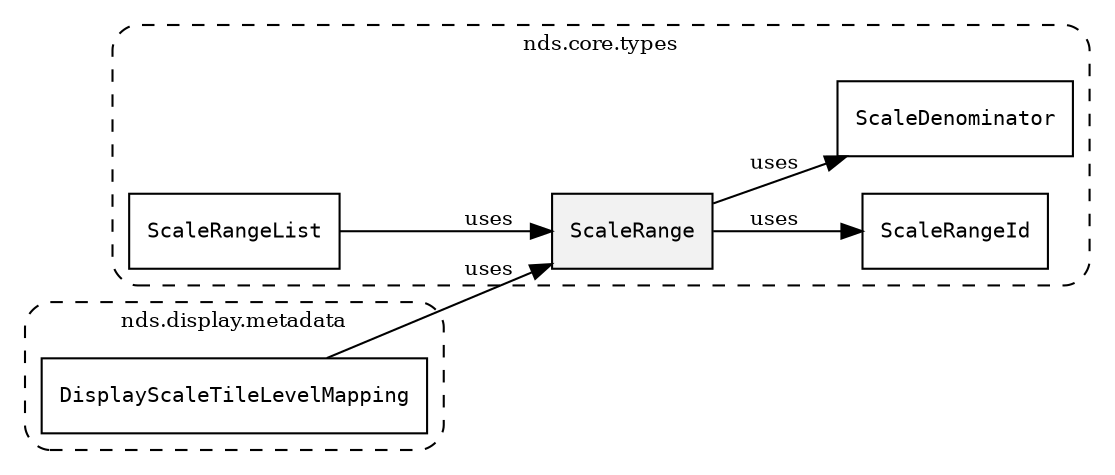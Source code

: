 /**
 * This dot file creates symbol collaboration diagram for ScaleRange.
 */
digraph ZSERIO
{
    node [shape=box, fontsize=10];
    rankdir="LR";
    fontsize=10;
    tooltip="ScaleRange collaboration diagram";

    subgraph "cluster_nds.core.types"
    {
        style="dashed, rounded";
        label="nds.core.types";
        tooltip="Package nds.core.types";
        href="../../../content/packages/nds.core.types.html#Package-nds-core-types";
        target="_parent";

        "ScaleRange" [style="filled", fillcolor="#0000000D", target="_parent", label=<<font face="monospace"><table align="center" border="0" cellspacing="0" cellpadding="0"><tr><td href="../../../content/packages/nds.core.types.html#Structure-ScaleRange" title="Structure defined in nds.core.types">ScaleRange</td></tr></table></font>>];
        "ScaleRangeId" [target="_parent", label=<<font face="monospace"><table align="center" border="0" cellspacing="0" cellpadding="0"><tr><td href="../../../content/packages/nds.core.types.html#Subtype-ScaleRangeId" title="Subtype defined in nds.core.types">ScaleRangeId</td></tr></table></font>>];
        "ScaleDenominator" [target="_parent", label=<<font face="monospace"><table align="center" border="0" cellspacing="0" cellpadding="0"><tr><td href="../../../content/packages/nds.core.types.html#Subtype-ScaleDenominator" title="Subtype defined in nds.core.types">ScaleDenominator</td></tr></table></font>>];
        "ScaleRangeList" [target="_parent", label=<<font face="monospace"><table align="center" border="0" cellspacing="0" cellpadding="0"><tr><td href="../../../content/packages/nds.core.types.html#Structure-ScaleRangeList" title="Structure defined in nds.core.types">ScaleRangeList</td></tr></table></font>>];
    }

    subgraph "cluster_nds.display.metadata"
    {
        style="dashed, rounded";
        label="nds.display.metadata";
        tooltip="Package nds.display.metadata";
        href="../../../content/packages/nds.display.metadata.html#Package-nds-display-metadata";
        target="_parent";

        "DisplayScaleTileLevelMapping" [target="_parent", label=<<font face="monospace"><table align="center" border="0" cellspacing="0" cellpadding="0"><tr><td href="../../../content/packages/nds.display.metadata.html#Structure-DisplayScaleTileLevelMapping" title="Structure defined in nds.display.metadata">DisplayScaleTileLevelMapping</td></tr></table></font>>];
    }

    "ScaleRange" -> "ScaleRangeId" [label="uses", fontsize=10];
    "ScaleRange" -> "ScaleDenominator" [label="uses", fontsize=10];
    "ScaleRangeList" -> "ScaleRange" [label="uses", fontsize=10];
    "DisplayScaleTileLevelMapping" -> "ScaleRange" [label="uses", fontsize=10];
}

